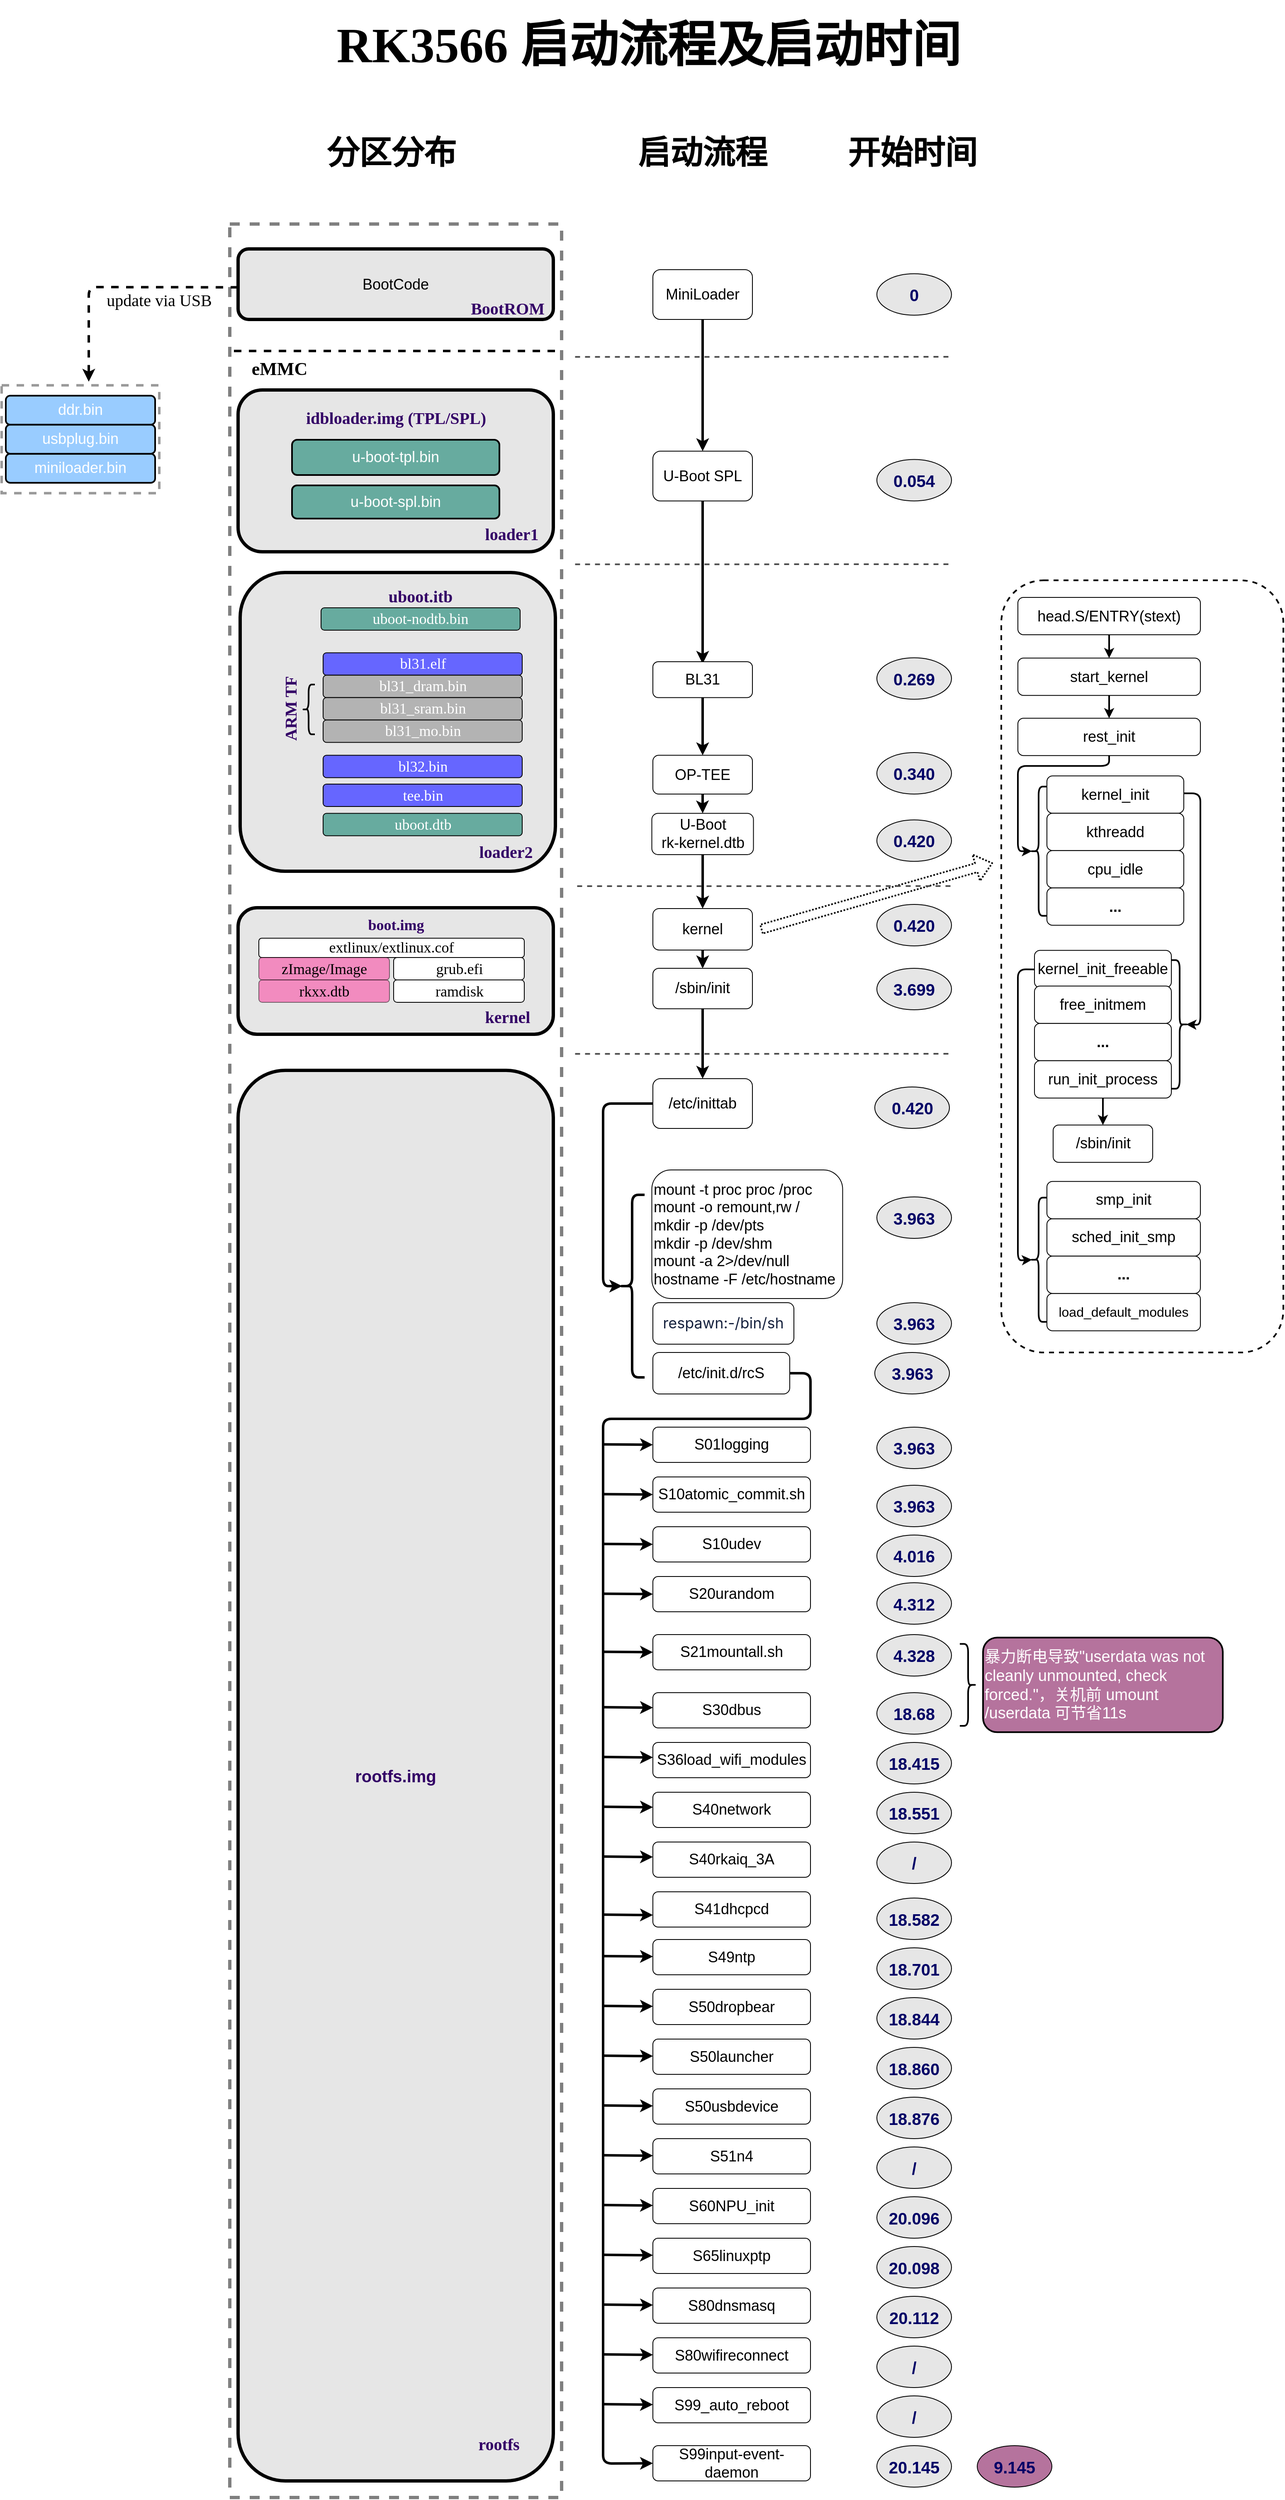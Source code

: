 <mxfile version="15.9.4" type="github">
  <diagram id="Egn2VFG4NIxWfM2FPGts" name="Page-1">
    <mxGraphModel dx="2188" dy="6022" grid="1" gridSize="10" guides="1" tooltips="1" connect="1" arrows="1" fold="1" page="1" pageScale="1" pageWidth="1200" pageHeight="1600" math="0" shadow="0">
      <root>
        <mxCell id="0" />
        <mxCell id="1" parent="0" />
        <mxCell id="VGw4DOnRhHWuKC5fF9yz-1" value="" style="rounded=1;whiteSpace=wrap;html=1;dashed=1;strokeWidth=2;fontSize=16;" vertex="1" parent="1">
          <mxGeometry x="1315" y="-4090.57" width="340" height="930.57" as="geometry" />
        </mxCell>
        <mxCell id="VGw4DOnRhHWuKC5fF9yz-2" value="" style="rounded=0;whiteSpace=wrap;html=1;shadow=0;glass=0;labelBackgroundColor=none;strokeWidth=3;fillColor=#FFFFFF;fontFamily=Tahoma;fontSize=20;fontColor=#FFFFFF;dashed=1;strokeColor=#999999;" vertex="1" parent="1">
          <mxGeometry x="110" y="-4325.62" width="190" height="130" as="geometry" />
        </mxCell>
        <mxCell id="VGw4DOnRhHWuKC5fF9yz-3" value="" style="rounded=0;whiteSpace=wrap;html=1;strokeWidth=4;fontSize=18;glass=0;dashed=1;shadow=0;comic=0;opacity=50;" vertex="1" parent="1">
          <mxGeometry x="385" y="-4520" width="400" height="2740" as="geometry" />
        </mxCell>
        <mxCell id="VGw4DOnRhHWuKC5fF9yz-4" value="" style="edgeStyle=orthogonalEdgeStyle;rounded=0;orthogonalLoop=1;jettySize=auto;html=1;strokeWidth=3;fontSize=20;fontColor=#000066;" edge="1" parent="1" source="VGw4DOnRhHWuKC5fF9yz-5">
          <mxGeometry relative="1" as="geometry">
            <mxPoint x="955" y="-3990" as="targetPoint" />
          </mxGeometry>
        </mxCell>
        <mxCell id="VGw4DOnRhHWuKC5fF9yz-5" value="&lt;font style=&quot;font-size: 18px;&quot;&gt;U-Boot SPL&lt;/font&gt;" style="rounded=1;whiteSpace=wrap;html=1;" vertex="1" parent="1">
          <mxGeometry x="895" y="-4246.25" width="120" height="60" as="geometry" />
        </mxCell>
        <mxCell id="VGw4DOnRhHWuKC5fF9yz-6" value="" style="edgeStyle=orthogonalEdgeStyle;rounded=0;orthogonalLoop=1;jettySize=auto;html=1;strokeWidth=3;" edge="1" parent="1" source="VGw4DOnRhHWuKC5fF9yz-7" target="VGw4DOnRhHWuKC5fF9yz-9">
          <mxGeometry relative="1" as="geometry" />
        </mxCell>
        <mxCell id="VGw4DOnRhHWuKC5fF9yz-7" value="&lt;font style=&quot;font-size: 18px;&quot;&gt;kernel&lt;/font&gt;" style="rounded=1;whiteSpace=wrap;html=1;" vertex="1" parent="1">
          <mxGeometry x="895" y="-3695" width="120" height="50" as="geometry" />
        </mxCell>
        <mxCell id="VGw4DOnRhHWuKC5fF9yz-8" value="" style="edgeStyle=orthogonalEdgeStyle;rounded=0;orthogonalLoop=1;jettySize=auto;html=1;strokeWidth=3;" edge="1" parent="1" source="VGw4DOnRhHWuKC5fF9yz-9" target="VGw4DOnRhHWuKC5fF9yz-10">
          <mxGeometry relative="1" as="geometry" />
        </mxCell>
        <mxCell id="VGw4DOnRhHWuKC5fF9yz-9" value="/sbin/init" style="rounded=1;whiteSpace=wrap;html=1;fontSize=18;" vertex="1" parent="1">
          <mxGeometry x="895" y="-3623" width="120" height="48.75" as="geometry" />
        </mxCell>
        <mxCell id="VGw4DOnRhHWuKC5fF9yz-10" value="/etc/inittab" style="rounded=1;whiteSpace=wrap;html=1;fontSize=18;" vertex="1" parent="1">
          <mxGeometry x="895" y="-3490" width="120" height="60" as="geometry" />
        </mxCell>
        <mxCell id="VGw4DOnRhHWuKC5fF9yz-11" value="&lt;span style=&quot;color: rgb(23, 35, 63); font-family: -apple-system, &amp;quot;Helvetica Neue&amp;quot;, Helvetica, Arial, &amp;quot;PingFang SC&amp;quot;, &amp;quot;Hiragino Sans GB&amp;quot;, &amp;quot;WenQuanYi Micro Hei&amp;quot;, &amp;quot;Microsoft Yahei&amp;quot;, sans-serif; font-size: 18px; font-variant-ligatures: normal; text-align: left; background-color: rgb(255, 255, 255);&quot;&gt;respawn:-/bin/sh&lt;/span&gt;" style="rounded=1;whiteSpace=wrap;html=1;fontSize=18;" vertex="1" parent="1">
          <mxGeometry x="895" y="-3220" width="170" height="50" as="geometry" />
        </mxCell>
        <mxCell id="VGw4DOnRhHWuKC5fF9yz-12" value="/etc/init.d/rcS" style="rounded=1;whiteSpace=wrap;html=1;fontSize=18;" vertex="1" parent="1">
          <mxGeometry x="895" y="-3160" width="165" height="50" as="geometry" />
        </mxCell>
        <mxCell id="VGw4DOnRhHWuKC5fF9yz-13" value="&lt;div&gt;mount -t proc proc /proc&lt;/div&gt;&lt;div&gt;mount -o remount,rw /&lt;/div&gt;&lt;div&gt;mkdir -p /dev/pts&lt;/div&gt;&lt;div&gt;mkdir -p /dev/shm&lt;/div&gt;&lt;div&gt;mount -a 2&amp;gt;/dev/null&lt;/div&gt;&lt;div&gt;hostname -F /etc/hostname&lt;/div&gt;" style="rounded=1;whiteSpace=wrap;html=1;fontSize=18;align=left;" vertex="1" parent="1">
          <mxGeometry x="893.75" y="-3380" width="230" height="155" as="geometry" />
        </mxCell>
        <mxCell id="VGw4DOnRhHWuKC5fF9yz-14" value="" style="endArrow=classic;html=1;fontSize=18;fontStyle=0;strokeWidth=3;rounded=1;jumpStyle=none;shadow=0;exitX=1;exitY=0.5;exitDx=0;exitDy=0;entryX=0;entryY=0.5;entryDx=0;entryDy=0;" edge="1" parent="1" source="VGw4DOnRhHWuKC5fF9yz-12" target="VGw4DOnRhHWuKC5fF9yz-90">
          <mxGeometry width="50" height="50" relative="1" as="geometry">
            <mxPoint x="615" y="-2445.5" as="sourcePoint" />
            <mxPoint x="895" y="-1769" as="targetPoint" />
            <Array as="points">
              <mxPoint x="1085" y="-3135" />
              <mxPoint x="1085" y="-3080" />
              <mxPoint x="965" y="-3080" />
              <mxPoint x="835" y="-3080" />
              <mxPoint x="835" y="-3040" />
              <mxPoint x="835" y="-2620" />
              <mxPoint x="835" y="-2419.5" />
              <mxPoint x="835" y="-1821" />
            </Array>
          </mxGeometry>
        </mxCell>
        <mxCell id="VGw4DOnRhHWuKC5fF9yz-15" value="S01logging" style="rounded=1;whiteSpace=wrap;html=1;fontSize=18;align=center;" vertex="1" parent="1">
          <mxGeometry x="895" y="-3070" width="190" height="42.5" as="geometry" />
        </mxCell>
        <mxCell id="VGw4DOnRhHWuKC5fF9yz-16" value="S10atomic_commit.sh" style="rounded=1;whiteSpace=wrap;html=1;fontSize=18;align=center;" vertex="1" parent="1">
          <mxGeometry x="895" y="-3010" width="190" height="42.5" as="geometry" />
        </mxCell>
        <mxCell id="VGw4DOnRhHWuKC5fF9yz-17" value="S10udev" style="rounded=1;whiteSpace=wrap;html=1;fontSize=18;align=center;" vertex="1" parent="1">
          <mxGeometry x="895" y="-2950" width="190" height="42.5" as="geometry" />
        </mxCell>
        <mxCell id="VGw4DOnRhHWuKC5fF9yz-18" value="S20urandom" style="rounded=1;whiteSpace=wrap;html=1;fontSize=18;align=center;" vertex="1" parent="1">
          <mxGeometry x="895" y="-2890" width="190" height="42.5" as="geometry" />
        </mxCell>
        <mxCell id="VGw4DOnRhHWuKC5fF9yz-19" value="S30dbus" style="rounded=1;whiteSpace=wrap;html=1;fontSize=18;align=center;" vertex="1" parent="1">
          <mxGeometry x="895" y="-2750" width="190" height="42.5" as="geometry" />
        </mxCell>
        <mxCell id="VGw4DOnRhHWuKC5fF9yz-20" value="S36load_wifi_modules" style="rounded=1;whiteSpace=wrap;html=1;fontSize=18;align=center;" vertex="1" parent="1">
          <mxGeometry x="895" y="-2690" width="190" height="42.5" as="geometry" />
        </mxCell>
        <mxCell id="VGw4DOnRhHWuKC5fF9yz-21" value="S40network" style="rounded=1;whiteSpace=wrap;html=1;fontSize=18;align=center;" vertex="1" parent="1">
          <mxGeometry x="895" y="-2630" width="190" height="42.5" as="geometry" />
        </mxCell>
        <mxCell id="VGw4DOnRhHWuKC5fF9yz-22" value="S40rkaiq_3A" style="rounded=1;whiteSpace=wrap;html=1;fontSize=18;align=center;" vertex="1" parent="1">
          <mxGeometry x="895" y="-2570" width="190" height="42.5" as="geometry" />
        </mxCell>
        <mxCell id="VGw4DOnRhHWuKC5fF9yz-23" value="S41dhcpcd" style="rounded=1;whiteSpace=wrap;html=1;fontSize=18;align=center;" vertex="1" parent="1">
          <mxGeometry x="895" y="-2510" width="190" height="42.5" as="geometry" />
        </mxCell>
        <mxCell id="VGw4DOnRhHWuKC5fF9yz-24" value="S21mountall.sh" style="rounded=1;whiteSpace=wrap;html=1;fontSize=18;align=center;" vertex="1" parent="1">
          <mxGeometry x="895" y="-2820" width="190" height="42.5" as="geometry" />
        </mxCell>
        <mxCell id="VGw4DOnRhHWuKC5fF9yz-26" value="" style="edgeStyle=orthogonalEdgeStyle;rounded=0;orthogonalLoop=1;jettySize=auto;html=1;entryX=0.5;entryY=0;entryDx=0;entryDy=0;strokeWidth=3;" edge="1" parent="1" source="VGw4DOnRhHWuKC5fF9yz-27" target="VGw4DOnRhHWuKC5fF9yz-5">
          <mxGeometry relative="1" as="geometry">
            <mxPoint x="1415.0" y="-4485" as="targetPoint" />
          </mxGeometry>
        </mxCell>
        <mxCell id="VGw4DOnRhHWuKC5fF9yz-27" value="&lt;span style=&quot;font-size: 18px;&quot;&gt;MiniLoader&lt;/span&gt;" style="rounded=1;whiteSpace=wrap;html=1;align=center;" vertex="1" parent="1">
          <mxGeometry x="895" y="-4465" width="120" height="60" as="geometry" />
        </mxCell>
        <mxCell id="VGw4DOnRhHWuKC5fF9yz-28" value="BootCode" style="rounded=1;whiteSpace=wrap;html=1;fontSize=18;strokeWidth=4;fillColor=#E6E6E6;" vertex="1" parent="1">
          <mxGeometry x="395" y="-4490" width="380" height="85" as="geometry" />
        </mxCell>
        <mxCell id="VGw4DOnRhHWuKC5fF9yz-29" value="" style="rounded=1;whiteSpace=wrap;html=1;fontSize=18;strokeWidth=4;fillColor=#E6E6E6;" vertex="1" parent="1">
          <mxGeometry x="395" y="-4320" width="380" height="195" as="geometry" />
        </mxCell>
        <mxCell id="VGw4DOnRhHWuKC5fF9yz-30" value="eMMC" style="text;html=1;strokeColor=none;fillColor=none;align=center;verticalAlign=middle;whiteSpace=wrap;rounded=0;shadow=0;glass=0;dashed=1;comic=1;fontSize=22;opacity=30;fontFamily=Tahoma;fontStyle=1" vertex="1" parent="1">
          <mxGeometry x="375" y="-4360" width="140" height="30" as="geometry" />
        </mxCell>
        <mxCell id="VGw4DOnRhHWuKC5fF9yz-31" value="" style="endArrow=classic;html=1;exitX=0;exitY=0.5;exitDx=0;exitDy=0;strokeWidth=3;entryX=0.1;entryY=0.5;entryDx=0;entryDy=0;entryPerimeter=0;" edge="1" parent="1" source="VGw4DOnRhHWuKC5fF9yz-10" target="VGw4DOnRhHWuKC5fF9yz-143">
          <mxGeometry width="50" height="50" relative="1" as="geometry">
            <mxPoint x="1555" y="-3987.5" as="sourcePoint" />
            <mxPoint x="825" y="-3230" as="targetPoint" />
            <Array as="points">
              <mxPoint x="835" y="-3460" />
              <mxPoint x="835" y="-3240" />
            </Array>
          </mxGeometry>
        </mxCell>
        <mxCell id="VGw4DOnRhHWuKC5fF9yz-32" value="" style="rounded=1;whiteSpace=wrap;html=1;fontSize=18;strokeWidth=4;fillColor=#E6E6E6;" vertex="1" parent="1">
          <mxGeometry x="397.5" y="-4100" width="380" height="360" as="geometry" />
        </mxCell>
        <mxCell id="VGw4DOnRhHWuKC5fF9yz-33" value="&lt;div style=&quot;&quot;&gt;&lt;br&gt;&lt;/div&gt;" style="rounded=1;whiteSpace=wrap;html=1;fontSize=18;strokeWidth=4;align=center;labelBackgroundColor=none;fillColor=#E6E6E6;shadow=0;glass=0;" vertex="1" parent="1">
          <mxGeometry x="395" y="-3696" width="380" height="152.5" as="geometry" />
        </mxCell>
        <mxCell id="VGw4DOnRhHWuKC5fF9yz-34" value="rootfs.img" style="rounded=1;whiteSpace=wrap;html=1;fontSize=20;strokeWidth=4;fillColor=#E6E6E6;fontStyle=1;fontColor=#330066;" vertex="1" parent="1">
          <mxGeometry x="395" y="-3500" width="380" height="1700" as="geometry" />
        </mxCell>
        <mxCell id="VGw4DOnRhHWuKC5fF9yz-35" value="extlinux/extlinux.cof" style="rounded=1;whiteSpace=wrap;html=1;fontSize=18;fontFamily=Tahoma;fillColor=#FFFFFF;fontStyle=0" vertex="1" parent="1">
          <mxGeometry x="420" y="-3659.25" width="320" height="23.25" as="geometry" />
        </mxCell>
        <mxCell id="VGw4DOnRhHWuKC5fF9yz-36" value="zImage/Image" style="rounded=1;whiteSpace=wrap;html=1;fontFamily=Tahoma;fontSize=18;opacity=50;fillColor=#FF3399;fontStyle=0" vertex="1" parent="1">
          <mxGeometry x="420" y="-3636" width="157.5" height="27" as="geometry" />
        </mxCell>
        <mxCell id="VGw4DOnRhHWuKC5fF9yz-37" value="rkxx.dtb" style="rounded=1;whiteSpace=wrap;html=1;fontFamily=Tahoma;fontSize=18;opacity=50;fillColor=#FF3399;fontStyle=0" vertex="1" parent="1">
          <mxGeometry x="420" y="-3609" width="157.5" height="27" as="geometry" />
        </mxCell>
        <mxCell id="VGw4DOnRhHWuKC5fF9yz-38" value="grub.efi" style="rounded=1;whiteSpace=wrap;html=1;fontFamily=Tahoma;fontSize=18;fillColor=#FFFFFF;fontStyle=0" vertex="1" parent="1">
          <mxGeometry x="582.5" y="-3636" width="157.5" height="27" as="geometry" />
        </mxCell>
        <mxCell id="VGw4DOnRhHWuKC5fF9yz-39" value="ramdisk" style="rounded=1;whiteSpace=wrap;html=1;fontFamily=Tahoma;fontSize=18;fontStyle=0" vertex="1" parent="1">
          <mxGeometry x="582.5" y="-3609" width="157.5" height="27" as="geometry" />
        </mxCell>
        <mxCell id="VGw4DOnRhHWuKC5fF9yz-40" value="boot.img" style="text;html=1;strokeColor=none;fillColor=none;align=center;verticalAlign=middle;whiteSpace=wrap;rounded=0;labelBackgroundColor=none;fontFamily=Tahoma;fontSize=18;fontColor=#330066;labelBorderColor=none;fontStyle=1;" vertex="1" parent="1">
          <mxGeometry x="532.5" y="-3686" width="105" height="22.5" as="geometry" />
        </mxCell>
        <mxCell id="VGw4DOnRhHWuKC5fF9yz-41" value="bl31.elf" style="rounded=1;whiteSpace=wrap;html=1;fontFamily=Tahoma;fontSize=18;fillColor=#6666FF;fontColor=#FFFFFF;" vertex="1" parent="1">
          <mxGeometry x="497.5" y="-4003.25" width="240" height="27" as="geometry" />
        </mxCell>
        <mxCell id="VGw4DOnRhHWuKC5fF9yz-42" value="uboot-nodtb.bin" style="rounded=1;whiteSpace=wrap;html=1;fontFamily=Tahoma;fontSize=18;fillColor=#67AB9F;fontColor=#FFFFFF;" vertex="1" parent="1">
          <mxGeometry x="495" y="-4057.5" width="240" height="27" as="geometry" />
        </mxCell>
        <mxCell id="VGw4DOnRhHWuKC5fF9yz-43" value="bl31_dram.bin" style="rounded=1;whiteSpace=wrap;html=1;fontFamily=Tahoma;fontSize=18;fillColor=#B3B3B3;fontColor=#FFFFFF;" vertex="1" parent="1">
          <mxGeometry x="497.5" y="-3976.25" width="240" height="27" as="geometry" />
        </mxCell>
        <mxCell id="VGw4DOnRhHWuKC5fF9yz-44" value="bl31_sram.bin" style="rounded=1;whiteSpace=wrap;html=1;fontFamily=Tahoma;fontSize=18;fillColor=#B3B3B3;fontColor=#FFFFFF;" vertex="1" parent="1">
          <mxGeometry x="497.5" y="-3949.25" width="240" height="27" as="geometry" />
        </mxCell>
        <mxCell id="VGw4DOnRhHWuKC5fF9yz-45" value="bl31_mo.bin" style="rounded=1;whiteSpace=wrap;html=1;fontFamily=Tahoma;fontSize=18;fillColor=#B3B3B3;fontColor=#FFFFFF;" vertex="1" parent="1">
          <mxGeometry x="497.5" y="-3922.25" width="240" height="27" as="geometry" />
        </mxCell>
        <mxCell id="VGw4DOnRhHWuKC5fF9yz-46" value="bl32.bin" style="rounded=1;whiteSpace=wrap;html=1;fontFamily=Tahoma;fontSize=18;fillColor=#6666FF;fontColor=#FFFFFF;" vertex="1" parent="1">
          <mxGeometry x="497.5" y="-3879.75" width="240" height="27" as="geometry" />
        </mxCell>
        <mxCell id="VGw4DOnRhHWuKC5fF9yz-47" value="tee.bin" style="rounded=1;whiteSpace=wrap;html=1;fontFamily=Tahoma;fontSize=18;fillColor=#6666FF;fontColor=#FFFFFF;" vertex="1" parent="1">
          <mxGeometry x="497.5" y="-3845" width="240" height="27" as="geometry" />
        </mxCell>
        <mxCell id="VGw4DOnRhHWuKC5fF9yz-48" value="uboot.dtb" style="rounded=1;whiteSpace=wrap;html=1;fontFamily=Tahoma;fontSize=18;fillColor=#67AB9F;fontColor=#FFFFFF;" vertex="1" parent="1">
          <mxGeometry x="497.5" y="-3809.75" width="240" height="27" as="geometry" />
        </mxCell>
        <mxCell id="VGw4DOnRhHWuKC5fF9yz-49" value="&lt;span style=&quot;font-family: Helvetica;&quot;&gt;u-boot-tpl.bin&lt;/span&gt;" style="rounded=1;whiteSpace=wrap;html=1;fontFamily=Tahoma;fontSize=18;fillColor=#67AB9F;fontColor=#FFFFFF;strokeWidth=2;fontStyle=0" vertex="1" parent="1">
          <mxGeometry x="460" y="-4260" width="250" height="42.5" as="geometry" />
        </mxCell>
        <mxCell id="VGw4DOnRhHWuKC5fF9yz-50" value="&lt;span style=&quot;font-family: Helvetica;&quot;&gt;u-boot-spl.bin&lt;/span&gt;" style="rounded=1;whiteSpace=wrap;html=1;fontFamily=Tahoma;fontSize=18;fillColor=#67AB9F;fontColor=#FFFFFF;strokeWidth=2;fontStyle=0" vertex="1" parent="1">
          <mxGeometry x="460" y="-4205" width="250" height="40" as="geometry" />
        </mxCell>
        <mxCell id="VGw4DOnRhHWuKC5fF9yz-51" value="idbloader.img (TPL/SPL)" style="text;html=1;strokeColor=none;fillColor=none;align=center;verticalAlign=middle;whiteSpace=wrap;rounded=0;labelBackgroundColor=none;fontFamily=Tahoma;fontSize=20;fontColor=#330066;labelBorderColor=none;fontStyle=1;" vertex="1" parent="1">
          <mxGeometry x="447.5" y="-4307.5" width="275" height="40" as="geometry" />
        </mxCell>
        <mxCell id="VGw4DOnRhHWuKC5fF9yz-52" value="loader1" style="text;html=1;strokeColor=none;fillColor=none;align=center;verticalAlign=middle;whiteSpace=wrap;rounded=0;shadow=0;glass=0;labelBackgroundColor=none;fontFamily=Tahoma;fontSize=20;fontColor=#330066;fontStyle=1" vertex="1" parent="1">
          <mxGeometry x="685" y="-4158.75" width="80" height="22.5" as="geometry" />
        </mxCell>
        <mxCell id="VGw4DOnRhHWuKC5fF9yz-53" value="loader2" style="text;html=1;strokeColor=none;fillColor=none;align=center;verticalAlign=middle;whiteSpace=wrap;rounded=0;shadow=0;glass=0;labelBackgroundColor=none;fontFamily=Tahoma;fontSize=20;fontColor=#330066;fontStyle=1" vertex="1" parent="1">
          <mxGeometry x="677.5" y="-3775" width="80" height="22.5" as="geometry" />
        </mxCell>
        <mxCell id="VGw4DOnRhHWuKC5fF9yz-54" value="&lt;span style=&quot;font-size: 20px;&quot;&gt;uboot.itb&lt;/span&gt;" style="text;html=1;strokeColor=none;fillColor=none;align=center;verticalAlign=middle;whiteSpace=wrap;rounded=0;shadow=0;glass=0;labelBackgroundColor=none;fontFamily=Tahoma;fontSize=20;fontColor=#330066;fontStyle=1" vertex="1" parent="1">
          <mxGeometry x="540" y="-4087.5" width="150" height="30" as="geometry" />
        </mxCell>
        <mxCell id="VGw4DOnRhHWuKC5fF9yz-55" value="kernel" style="text;html=1;strokeColor=none;fillColor=none;align=center;verticalAlign=middle;whiteSpace=wrap;rounded=0;shadow=0;glass=0;labelBackgroundColor=none;fontFamily=Tahoma;fontSize=20;fontColor=#330066;fontStyle=1" vertex="1" parent="1">
          <mxGeometry x="680" y="-3576" width="80" height="22.5" as="geometry" />
        </mxCell>
        <mxCell id="VGw4DOnRhHWuKC5fF9yz-56" value="rootfs" style="text;html=1;strokeColor=none;fillColor=none;align=center;verticalAlign=middle;whiteSpace=wrap;rounded=0;shadow=0;glass=0;labelBackgroundColor=none;fontFamily=Tahoma;fontSize=20;fontColor=#330066;fontStyle=1" vertex="1" parent="1">
          <mxGeometry x="657.5" y="-1867.5" width="102.5" height="45" as="geometry" />
        </mxCell>
        <mxCell id="VGw4DOnRhHWuKC5fF9yz-57" value="BootROM" style="text;html=1;strokeColor=none;fillColor=none;align=center;verticalAlign=middle;whiteSpace=wrap;rounded=0;shadow=0;glass=0;labelBackgroundColor=none;fontFamily=Tahoma;fontSize=20;fontColor=#330066;fontStyle=1" vertex="1" parent="1">
          <mxGeometry x="680" y="-4430" width="80" height="22.5" as="geometry" />
        </mxCell>
        <mxCell id="VGw4DOnRhHWuKC5fF9yz-58" value="ARM TF" style="text;html=1;strokeColor=none;fillColor=none;align=center;verticalAlign=middle;whiteSpace=wrap;rounded=0;shadow=0;glass=0;labelBackgroundColor=none;fontFamily=Tahoma;fontSize=20;fontColor=#330066;fontStyle=1;rotation=-90;" vertex="1" parent="1">
          <mxGeometry x="392.5" y="-3958.25" width="130" height="45" as="geometry" />
        </mxCell>
        <mxCell id="VGw4DOnRhHWuKC5fF9yz-59" value="" style="shape=curlyBracket;whiteSpace=wrap;html=1;rounded=1;shadow=0;glass=0;labelBackgroundColor=none;strokeWidth=2;fillColor=#E6E6E6;fontFamily=Tahoma;fontSize=20;fontColor=#330066;" vertex="1" parent="1">
          <mxGeometry x="472.5" y="-3965.06" width="15" height="60.06" as="geometry" />
        </mxCell>
        <mxCell id="VGw4DOnRhHWuKC5fF9yz-60" value="&lt;span style=&quot;font-family: Helvetica;&quot;&gt;ddr.bin&lt;/span&gt;" style="rounded=1;whiteSpace=wrap;html=1;fontFamily=Tahoma;fontSize=18;fillColor=#99CCFF;fontColor=#FFFFFF;strokeWidth=2;fontStyle=0" vertex="1" parent="1">
          <mxGeometry x="115" y="-4313.12" width="180" height="35" as="geometry" />
        </mxCell>
        <mxCell id="VGw4DOnRhHWuKC5fF9yz-61" value="&lt;span style=&quot;font-family: Helvetica; text-align: left;&quot;&gt;miniloader.bin&lt;/span&gt;" style="rounded=1;whiteSpace=wrap;html=1;fontFamily=Tahoma;fontSize=18;fillColor=#99CCFF;fontColor=#FFFFFF;strokeWidth=2;fontStyle=0" vertex="1" parent="1">
          <mxGeometry x="115" y="-4243.12" width="180" height="35" as="geometry" />
        </mxCell>
        <mxCell id="VGw4DOnRhHWuKC5fF9yz-62" value="&lt;span style=&quot;font-family: Helvetica; text-align: left;&quot;&gt;usbplug.bin&lt;/span&gt;" style="rounded=1;whiteSpace=wrap;html=1;fontFamily=Tahoma;fontSize=18;fillColor=#99CCFF;fontColor=#FFFFFF;strokeWidth=2;fontStyle=0" vertex="1" parent="1">
          <mxGeometry x="115" y="-4278.12" width="180" height="35" as="geometry" />
        </mxCell>
        <mxCell id="VGw4DOnRhHWuKC5fF9yz-63" value="" style="endArrow=classic;html=1;fontFamily=Tahoma;fontSize=20;fontColor=#FFFFFF;strokeWidth=3;dashed=1;" edge="1" parent="1">
          <mxGeometry width="50" height="50" relative="1" as="geometry">
            <mxPoint x="395" y="-4443.75" as="sourcePoint" />
            <mxPoint x="215" y="-4330" as="targetPoint" />
            <Array as="points">
              <mxPoint x="215" y="-4444" />
            </Array>
          </mxGeometry>
        </mxCell>
        <mxCell id="VGw4DOnRhHWuKC5fF9yz-64" value="update via USB" style="text;html=1;strokeColor=none;fillColor=none;align=center;verticalAlign=middle;whiteSpace=wrap;rounded=0;shadow=0;glass=0;dashed=1;comic=0;labelBackgroundColor=none;fontFamily=Tahoma;fontSize=20;fontColor=#000000;" vertex="1" parent="1">
          <mxGeometry x="215" y="-4442" width="170" height="25" as="geometry" />
        </mxCell>
        <mxCell id="VGw4DOnRhHWuKC5fF9yz-65" value="" style="edgeStyle=orthogonalEdgeStyle;rounded=0;orthogonalLoop=1;jettySize=auto;html=1;strokeWidth=3;fontSize=20;fontColor=#000066;" edge="1" parent="1" source="VGw4DOnRhHWuKC5fF9yz-66" target="VGw4DOnRhHWuKC5fF9yz-68">
          <mxGeometry relative="1" as="geometry" />
        </mxCell>
        <mxCell id="VGw4DOnRhHWuKC5fF9yz-66" value="&lt;font style=&quot;font-size: 18px;&quot;&gt;BL31&lt;/font&gt;" style="rounded=1;whiteSpace=wrap;html=1;" vertex="1" parent="1">
          <mxGeometry x="895" y="-3992.5" width="120" height="43.25" as="geometry" />
        </mxCell>
        <mxCell id="VGw4DOnRhHWuKC5fF9yz-67" value="" style="edgeStyle=orthogonalEdgeStyle;rounded=0;orthogonalLoop=1;jettySize=auto;html=1;strokeWidth=3;fontSize=20;fontColor=#000066;" edge="1" parent="1" source="VGw4DOnRhHWuKC5fF9yz-68" target="VGw4DOnRhHWuKC5fF9yz-70">
          <mxGeometry relative="1" as="geometry" />
        </mxCell>
        <mxCell id="VGw4DOnRhHWuKC5fF9yz-68" value="&lt;font style=&quot;font-size: 18px;&quot;&gt;OP-TEE&lt;/font&gt;" style="rounded=1;whiteSpace=wrap;html=1;" vertex="1" parent="1">
          <mxGeometry x="895" y="-3879.75" width="120" height="46.75" as="geometry" />
        </mxCell>
        <mxCell id="VGw4DOnRhHWuKC5fF9yz-69" value="" style="edgeStyle=orthogonalEdgeStyle;rounded=0;orthogonalLoop=1;jettySize=auto;html=1;strokeWidth=3;fontSize=20;fontColor=#000066;entryX=0.5;entryY=0;entryDx=0;entryDy=0;" edge="1" parent="1" source="VGw4DOnRhHWuKC5fF9yz-70" target="VGw4DOnRhHWuKC5fF9yz-7">
          <mxGeometry relative="1" as="geometry">
            <mxPoint x="955" y="-3663.75" as="targetPoint" />
          </mxGeometry>
        </mxCell>
        <mxCell id="VGw4DOnRhHWuKC5fF9yz-70" value="&lt;font style=&quot;font-size: 18px;&quot;&gt;U-Boot&lt;br /&gt;rk-kernel.dtb&lt;br /&gt;&lt;/font&gt;" style="rounded=1;whiteSpace=wrap;html=1;" vertex="1" parent="1">
          <mxGeometry x="893.75" y="-3809.75" width="122.5" height="49.75" as="geometry" />
        </mxCell>
        <mxCell id="VGw4DOnRhHWuKC5fF9yz-71" value="" style="endArrow=none;dashed=1;html=1;strokeWidth=3;fontFamily=Tahoma;fontSize=20;fontColor=#000000;" edge="1" parent="1">
          <mxGeometry width="50" height="50" relative="1" as="geometry">
            <mxPoint x="390" y="-4367" as="sourcePoint" />
            <mxPoint x="780" y="-4367" as="targetPoint" />
          </mxGeometry>
        </mxCell>
        <mxCell id="VGw4DOnRhHWuKC5fF9yz-72" value="0" style="ellipse;whiteSpace=wrap;html=1;fillColor=#E6E6E6;fontSize=20;fontStyle=1;fontColor=#000066;" vertex="1" parent="1">
          <mxGeometry x="1165" y="-4460.12" width="90" height="50" as="geometry" />
        </mxCell>
        <mxCell id="VGw4DOnRhHWuKC5fF9yz-73" value="0.054" style="ellipse;whiteSpace=wrap;html=1;fillColor=#E6E6E6;fontSize=20;fontStyle=1;fontColor=#000066;" vertex="1" parent="1">
          <mxGeometry x="1165" y="-4236.25" width="90" height="50" as="geometry" />
        </mxCell>
        <mxCell id="VGw4DOnRhHWuKC5fF9yz-74" value="0.269" style="ellipse;whiteSpace=wrap;html=1;fillColor=#E6E6E6;fontSize=20;fontStyle=1;fontColor=#000066;" vertex="1" parent="1">
          <mxGeometry x="1165" y="-3997.25" width="90" height="50" as="geometry" />
        </mxCell>
        <mxCell id="VGw4DOnRhHWuKC5fF9yz-75" value="0.340" style="ellipse;whiteSpace=wrap;html=1;fillColor=#E6E6E6;fontSize=20;fontStyle=1;fontColor=#000066;" vertex="1" parent="1">
          <mxGeometry x="1165" y="-3883" width="90" height="50" as="geometry" />
        </mxCell>
        <mxCell id="VGw4DOnRhHWuKC5fF9yz-76" value="0.420" style="ellipse;whiteSpace=wrap;html=1;fillColor=#E6E6E6;fontSize=20;fontStyle=1;fontColor=#000066;" vertex="1" parent="1">
          <mxGeometry x="1165" y="-3801.87" width="90" height="50" as="geometry" />
        </mxCell>
        <mxCell id="VGw4DOnRhHWuKC5fF9yz-77" value="3.699" style="ellipse;whiteSpace=wrap;html=1;fillColor=#E6E6E6;fontSize=20;fontStyle=1;fontColor=#000066;" vertex="1" parent="1">
          <mxGeometry x="1165" y="-3623" width="90" height="50" as="geometry" />
        </mxCell>
        <mxCell id="VGw4DOnRhHWuKC5fF9yz-78" value="0.420" style="ellipse;whiteSpace=wrap;html=1;fillColor=#E6E6E6;fontSize=20;fontStyle=1;fontColor=#000066;" vertex="1" parent="1">
          <mxGeometry x="1165" y="-3700" width="90" height="50" as="geometry" />
        </mxCell>
        <mxCell id="VGw4DOnRhHWuKC5fF9yz-79" value="0.420" style="ellipse;whiteSpace=wrap;html=1;fillColor=#E6E6E6;fontSize=20;fontStyle=1;fontColor=#000066;" vertex="1" parent="1">
          <mxGeometry x="1162.5" y="-3480" width="90" height="50" as="geometry" />
        </mxCell>
        <mxCell id="VGw4DOnRhHWuKC5fF9yz-80" value="S49ntp" style="rounded=1;whiteSpace=wrap;html=1;fontSize=18;align=center;" vertex="1" parent="1">
          <mxGeometry x="895" y="-2452.5" width="190" height="42.5" as="geometry" />
        </mxCell>
        <mxCell id="VGw4DOnRhHWuKC5fF9yz-81" value="S50dropbear" style="rounded=1;whiteSpace=wrap;html=1;fontSize=18;align=center;" vertex="1" parent="1">
          <mxGeometry x="895" y="-2392.5" width="190" height="42.5" as="geometry" />
        </mxCell>
        <mxCell id="VGw4DOnRhHWuKC5fF9yz-82" value="S50launcher" style="rounded=1;whiteSpace=wrap;html=1;fontSize=18;align=center;" vertex="1" parent="1">
          <mxGeometry x="895" y="-2332.5" width="190" height="42.5" as="geometry" />
        </mxCell>
        <mxCell id="VGw4DOnRhHWuKC5fF9yz-83" value="S50usbdevice" style="rounded=1;whiteSpace=wrap;html=1;fontSize=18;align=center;" vertex="1" parent="1">
          <mxGeometry x="895" y="-2272.5" width="190" height="42.5" as="geometry" />
        </mxCell>
        <mxCell id="VGw4DOnRhHWuKC5fF9yz-84" value="&lt;div&gt;S51n4&lt;/div&gt;" style="rounded=1;whiteSpace=wrap;html=1;fontSize=18;align=center;" vertex="1" parent="1">
          <mxGeometry x="895" y="-2212.5" width="190" height="42.5" as="geometry" />
        </mxCell>
        <mxCell id="VGw4DOnRhHWuKC5fF9yz-85" value="S60NPU_init" style="rounded=1;whiteSpace=wrap;html=1;fontSize=18;align=center;" vertex="1" parent="1">
          <mxGeometry x="895" y="-2152.5" width="190" height="42.5" as="geometry" />
        </mxCell>
        <mxCell id="VGw4DOnRhHWuKC5fF9yz-86" value="S65linuxptp" style="rounded=1;whiteSpace=wrap;html=1;fontSize=18;align=center;" vertex="1" parent="1">
          <mxGeometry x="895" y="-2092.5" width="190" height="42.5" as="geometry" />
        </mxCell>
        <mxCell id="VGw4DOnRhHWuKC5fF9yz-87" value="S80dnsmasq" style="rounded=1;whiteSpace=wrap;html=1;fontSize=18;align=center;" vertex="1" parent="1">
          <mxGeometry x="895" y="-2032.5" width="190" height="42.5" as="geometry" />
        </mxCell>
        <mxCell id="VGw4DOnRhHWuKC5fF9yz-88" value="S80wifireconnect" style="rounded=1;whiteSpace=wrap;html=1;fontSize=18;align=center;" vertex="1" parent="1">
          <mxGeometry x="895" y="-1972.5" width="190" height="42.5" as="geometry" />
        </mxCell>
        <mxCell id="VGw4DOnRhHWuKC5fF9yz-89" value="S99_auto_reboot" style="rounded=1;whiteSpace=wrap;html=1;fontSize=18;align=center;" vertex="1" parent="1">
          <mxGeometry x="895" y="-1912.5" width="190" height="42.5" as="geometry" />
        </mxCell>
        <mxCell id="VGw4DOnRhHWuKC5fF9yz-90" value="S99input-event-daemon" style="rounded=1;whiteSpace=wrap;html=1;fontSize=18;align=center;" vertex="1" parent="1">
          <mxGeometry x="895" y="-1842.5" width="190" height="42.5" as="geometry" />
        </mxCell>
        <mxCell id="VGw4DOnRhHWuKC5fF9yz-91" value="" style="endArrow=classic;html=1;strokeWidth=3;fontSize=18;" edge="1" parent="1">
          <mxGeometry width="50" height="50" relative="1" as="geometry">
            <mxPoint x="835" y="-2372.46" as="sourcePoint" />
            <mxPoint x="895.0" y="-2371.96" as="targetPoint" />
          </mxGeometry>
        </mxCell>
        <mxCell id="VGw4DOnRhHWuKC5fF9yz-92" value="" style="endArrow=classic;html=1;strokeWidth=3;fontSize=18;" edge="1" parent="1">
          <mxGeometry width="50" height="50" relative="1" as="geometry">
            <mxPoint x="835" y="-2312.46" as="sourcePoint" />
            <mxPoint x="895.0" y="-2311.96" as="targetPoint" />
          </mxGeometry>
        </mxCell>
        <mxCell id="VGw4DOnRhHWuKC5fF9yz-93" value="" style="endArrow=classic;html=1;strokeWidth=3;fontSize=18;" edge="1" parent="1">
          <mxGeometry width="50" height="50" relative="1" as="geometry">
            <mxPoint x="835" y="-2252.46" as="sourcePoint" />
            <mxPoint x="895.0" y="-2251.96" as="targetPoint" />
          </mxGeometry>
        </mxCell>
        <mxCell id="VGw4DOnRhHWuKC5fF9yz-94" value="" style="endArrow=classic;html=1;strokeWidth=3;fontSize=18;" edge="1" parent="1">
          <mxGeometry width="50" height="50" relative="1" as="geometry">
            <mxPoint x="835" y="-2192.46" as="sourcePoint" />
            <mxPoint x="895.0" y="-2191.96" as="targetPoint" />
          </mxGeometry>
        </mxCell>
        <mxCell id="VGw4DOnRhHWuKC5fF9yz-95" value="" style="endArrow=classic;html=1;strokeWidth=3;fontSize=18;" edge="1" parent="1">
          <mxGeometry width="50" height="50" relative="1" as="geometry">
            <mxPoint x="835" y="-2132.46" as="sourcePoint" />
            <mxPoint x="895.0" y="-2131.96" as="targetPoint" />
          </mxGeometry>
        </mxCell>
        <mxCell id="VGw4DOnRhHWuKC5fF9yz-96" value="" style="endArrow=classic;html=1;strokeWidth=3;fontSize=18;" edge="1" parent="1">
          <mxGeometry width="50" height="50" relative="1" as="geometry">
            <mxPoint x="835" y="-2072.46" as="sourcePoint" />
            <mxPoint x="895.0" y="-2071.96" as="targetPoint" />
          </mxGeometry>
        </mxCell>
        <mxCell id="VGw4DOnRhHWuKC5fF9yz-97" value="" style="endArrow=classic;html=1;strokeWidth=3;fontSize=18;" edge="1" parent="1">
          <mxGeometry width="50" height="50" relative="1" as="geometry">
            <mxPoint x="835" y="-2012.46" as="sourcePoint" />
            <mxPoint x="895.0" y="-2011.96" as="targetPoint" />
          </mxGeometry>
        </mxCell>
        <mxCell id="VGw4DOnRhHWuKC5fF9yz-98" value="" style="endArrow=classic;html=1;strokeWidth=3;fontSize=18;" edge="1" parent="1">
          <mxGeometry width="50" height="50" relative="1" as="geometry">
            <mxPoint x="835" y="-1952.46" as="sourcePoint" />
            <mxPoint x="895.0" y="-1951.96" as="targetPoint" />
          </mxGeometry>
        </mxCell>
        <mxCell id="VGw4DOnRhHWuKC5fF9yz-99" value="" style="endArrow=classic;html=1;strokeWidth=3;fontSize=18;" edge="1" parent="1">
          <mxGeometry width="50" height="50" relative="1" as="geometry">
            <mxPoint x="835" y="-1892.46" as="sourcePoint" />
            <mxPoint x="895.0" y="-1891.96" as="targetPoint" />
          </mxGeometry>
        </mxCell>
        <mxCell id="VGw4DOnRhHWuKC5fF9yz-100" value="" style="endArrow=classic;html=1;strokeWidth=3;fontSize=18;" edge="1" parent="1">
          <mxGeometry width="50" height="50" relative="1" as="geometry">
            <mxPoint x="835" y="-2432.5" as="sourcePoint" />
            <mxPoint x="895.0" y="-2432.0" as="targetPoint" />
          </mxGeometry>
        </mxCell>
        <mxCell id="VGw4DOnRhHWuKC5fF9yz-101" value="" style="endArrow=classic;html=1;strokeWidth=3;fontSize=18;" edge="1" parent="1">
          <mxGeometry width="50" height="50" relative="1" as="geometry">
            <mxPoint x="835" y="-3049.27" as="sourcePoint" />
            <mxPoint x="895.0" y="-3048.77" as="targetPoint" />
          </mxGeometry>
        </mxCell>
        <mxCell id="VGw4DOnRhHWuKC5fF9yz-102" value="" style="endArrow=classic;html=1;strokeWidth=3;fontSize=18;" edge="1" parent="1">
          <mxGeometry width="50" height="50" relative="1" as="geometry">
            <mxPoint x="835" y="-2989.27" as="sourcePoint" />
            <mxPoint x="895.0" y="-2988.77" as="targetPoint" />
          </mxGeometry>
        </mxCell>
        <mxCell id="VGw4DOnRhHWuKC5fF9yz-103" value="" style="endArrow=classic;html=1;strokeWidth=3;fontSize=18;" edge="1" parent="1">
          <mxGeometry width="50" height="50" relative="1" as="geometry">
            <mxPoint x="835" y="-2929.27" as="sourcePoint" />
            <mxPoint x="895.0" y="-2928.77" as="targetPoint" />
          </mxGeometry>
        </mxCell>
        <mxCell id="VGw4DOnRhHWuKC5fF9yz-104" value="" style="endArrow=classic;html=1;strokeWidth=3;fontSize=18;" edge="1" parent="1">
          <mxGeometry width="50" height="50" relative="1" as="geometry">
            <mxPoint x="835" y="-2869.27" as="sourcePoint" />
            <mxPoint x="895.0" y="-2868.77" as="targetPoint" />
          </mxGeometry>
        </mxCell>
        <mxCell id="VGw4DOnRhHWuKC5fF9yz-105" value="" style="endArrow=classic;html=1;strokeWidth=3;fontSize=18;" edge="1" parent="1">
          <mxGeometry width="50" height="50" relative="1" as="geometry">
            <mxPoint x="835" y="-2799.27" as="sourcePoint" />
            <mxPoint x="895.0" y="-2798.77" as="targetPoint" />
          </mxGeometry>
        </mxCell>
        <mxCell id="VGw4DOnRhHWuKC5fF9yz-106" value="" style="endArrow=classic;html=1;strokeWidth=3;fontSize=18;" edge="1" parent="1">
          <mxGeometry width="50" height="50" relative="1" as="geometry">
            <mxPoint x="835" y="-2732.46" as="sourcePoint" />
            <mxPoint x="895.0" y="-2731.96" as="targetPoint" />
          </mxGeometry>
        </mxCell>
        <mxCell id="VGw4DOnRhHWuKC5fF9yz-107" value="" style="endArrow=classic;html=1;strokeWidth=3;fontSize=18;" edge="1" parent="1">
          <mxGeometry width="50" height="50" relative="1" as="geometry">
            <mxPoint x="835" y="-2672.46" as="sourcePoint" />
            <mxPoint x="895.0" y="-2671.96" as="targetPoint" />
          </mxGeometry>
        </mxCell>
        <mxCell id="VGw4DOnRhHWuKC5fF9yz-108" value="" style="endArrow=classic;html=1;strokeWidth=3;fontSize=18;" edge="1" parent="1">
          <mxGeometry width="50" height="50" relative="1" as="geometry">
            <mxPoint x="835" y="-2612.46" as="sourcePoint" />
            <mxPoint x="895.0" y="-2611.96" as="targetPoint" />
          </mxGeometry>
        </mxCell>
        <mxCell id="VGw4DOnRhHWuKC5fF9yz-109" value="" style="endArrow=classic;html=1;strokeWidth=3;fontSize=18;" edge="1" parent="1">
          <mxGeometry width="50" height="50" relative="1" as="geometry">
            <mxPoint x="835" y="-2552.46" as="sourcePoint" />
            <mxPoint x="895.0" y="-2551.96" as="targetPoint" />
          </mxGeometry>
        </mxCell>
        <mxCell id="VGw4DOnRhHWuKC5fF9yz-110" value="" style="endArrow=classic;html=1;strokeWidth=3;fontSize=18;" edge="1" parent="1">
          <mxGeometry width="50" height="50" relative="1" as="geometry">
            <mxPoint x="835" y="-2482.46" as="sourcePoint" />
            <mxPoint x="895.0" y="-2481.96" as="targetPoint" />
          </mxGeometry>
        </mxCell>
        <mxCell id="VGw4DOnRhHWuKC5fF9yz-111" value="20.145" style="ellipse;whiteSpace=wrap;html=1;fillColor=#E6E6E6;fontSize=20;fontStyle=1;fontColor=#000066;" vertex="1" parent="1">
          <mxGeometry x="1165" y="-1842.5" width="90" height="50" as="geometry" />
        </mxCell>
        <mxCell id="VGw4DOnRhHWuKC5fF9yz-112" value="/" style="ellipse;whiteSpace=wrap;html=1;fillColor=#E6E6E6;fontSize=20;fontStyle=1;fontColor=#000066;" vertex="1" parent="1">
          <mxGeometry x="1165" y="-1902.5" width="90" height="50" as="geometry" />
        </mxCell>
        <mxCell id="VGw4DOnRhHWuKC5fF9yz-113" value="/" style="ellipse;whiteSpace=wrap;html=1;fillColor=#E6E6E6;fontSize=20;fontStyle=1;fontColor=#000066;" vertex="1" parent="1">
          <mxGeometry x="1165" y="-1962.5" width="90" height="50" as="geometry" />
        </mxCell>
        <mxCell id="VGw4DOnRhHWuKC5fF9yz-114" value="18.876" style="ellipse;whiteSpace=wrap;html=1;fillColor=#E6E6E6;fontSize=20;fontStyle=1;fontColor=#000066;" vertex="1" parent="1">
          <mxGeometry x="1165" y="-2262.5" width="90" height="50" as="geometry" />
        </mxCell>
        <mxCell id="VGw4DOnRhHWuKC5fF9yz-115" value="18.844" style="ellipse;whiteSpace=wrap;html=1;fillColor=#E6E6E6;fontSize=20;fontStyle=1;fontColor=#000066;" vertex="1" parent="1">
          <mxGeometry x="1165" y="-2382.5" width="90" height="50" as="geometry" />
        </mxCell>
        <mxCell id="VGw4DOnRhHWuKC5fF9yz-116" value="18.860" style="ellipse;whiteSpace=wrap;html=1;fillColor=#E6E6E6;fontSize=20;fontStyle=1;fontColor=#000066;" vertex="1" parent="1">
          <mxGeometry x="1165" y="-2322.5" width="90" height="50" as="geometry" />
        </mxCell>
        <mxCell id="VGw4DOnRhHWuKC5fF9yz-117" value="/" style="ellipse;whiteSpace=wrap;html=1;fillColor=#E6E6E6;fontSize=20;fontStyle=1;fontColor=#000066;" vertex="1" parent="1">
          <mxGeometry x="1165" y="-2202.5" width="90" height="50" as="geometry" />
        </mxCell>
        <mxCell id="VGw4DOnRhHWuKC5fF9yz-118" value="20.098" style="ellipse;whiteSpace=wrap;html=1;fillColor=#E6E6E6;fontSize=20;fontStyle=1;fontColor=#000066;" vertex="1" parent="1">
          <mxGeometry x="1165" y="-2082.5" width="90" height="50" as="geometry" />
        </mxCell>
        <mxCell id="VGw4DOnRhHWuKC5fF9yz-119" value="20.096" style="ellipse;whiteSpace=wrap;html=1;fillColor=#E6E6E6;fontSize=20;fontStyle=1;fontColor=#000066;" vertex="1" parent="1">
          <mxGeometry x="1165" y="-2142.5" width="90" height="50" as="geometry" />
        </mxCell>
        <mxCell id="VGw4DOnRhHWuKC5fF9yz-120" value="20.112" style="ellipse;whiteSpace=wrap;html=1;fillColor=#E6E6E6;fontSize=20;fontStyle=1;fontColor=#000066;" vertex="1" parent="1">
          <mxGeometry x="1165" y="-2022.5" width="90" height="50" as="geometry" />
        </mxCell>
        <mxCell id="VGw4DOnRhHWuKC5fF9yz-121" value="4.312" style="ellipse;whiteSpace=wrap;html=1;fillColor=#E6E6E6;fontSize=20;fontStyle=1;fontColor=#000066;" vertex="1" parent="1">
          <mxGeometry x="1165" y="-2882.5" width="90" height="50" as="geometry" />
        </mxCell>
        <mxCell id="VGw4DOnRhHWuKC5fF9yz-122" value="3.963" style="ellipse;whiteSpace=wrap;html=1;fillColor=#E6E6E6;fontSize=20;fontStyle=1;fontColor=#000066;" vertex="1" parent="1">
          <mxGeometry x="1165" y="-3070" width="90" height="50" as="geometry" />
        </mxCell>
        <mxCell id="VGw4DOnRhHWuKC5fF9yz-123" value="4.328" style="ellipse;whiteSpace=wrap;html=1;fillColor=#E6E6E6;fontSize=20;fontStyle=1;fontColor=#000066;" vertex="1" parent="1">
          <mxGeometry x="1165" y="-2820" width="90" height="50" as="geometry" />
        </mxCell>
        <mxCell id="VGw4DOnRhHWuKC5fF9yz-124" value="18.68" style="ellipse;whiteSpace=wrap;html=1;fillColor=#E6E6E6;fontSize=20;fontStyle=1;fontColor=#000066;" vertex="1" parent="1">
          <mxGeometry x="1165" y="-2750" width="90" height="50" as="geometry" />
        </mxCell>
        <mxCell id="VGw4DOnRhHWuKC5fF9yz-125" value="18.415" style="ellipse;whiteSpace=wrap;html=1;fillColor=#E6E6E6;fontSize=20;fontStyle=1;fontColor=#000066;" vertex="1" parent="1">
          <mxGeometry x="1165" y="-2690" width="90" height="50" as="geometry" />
        </mxCell>
        <mxCell id="VGw4DOnRhHWuKC5fF9yz-126" value="18.551" style="ellipse;whiteSpace=wrap;html=1;fillColor=#E6E6E6;fontSize=20;fontStyle=1;fontColor=#000066;" vertex="1" parent="1">
          <mxGeometry x="1165" y="-2630" width="90" height="50" as="geometry" />
        </mxCell>
        <mxCell id="VGw4DOnRhHWuKC5fF9yz-127" value="/" style="ellipse;whiteSpace=wrap;html=1;fillColor=#E6E6E6;fontSize=20;fontStyle=1;fontColor=#000066;" vertex="1" parent="1">
          <mxGeometry x="1165" y="-2570" width="90" height="50" as="geometry" />
        </mxCell>
        <mxCell id="VGw4DOnRhHWuKC5fF9yz-128" value="18.582" style="ellipse;whiteSpace=wrap;html=1;fillColor=#E6E6E6;fontSize=20;fontStyle=1;fontColor=#000066;" vertex="1" parent="1">
          <mxGeometry x="1165" y="-2502.5" width="90" height="50" as="geometry" />
        </mxCell>
        <mxCell id="VGw4DOnRhHWuKC5fF9yz-129" value="18.701" style="ellipse;whiteSpace=wrap;html=1;fillColor=#E6E6E6;fontSize=20;fontStyle=1;fontColor=#000066;" vertex="1" parent="1">
          <mxGeometry x="1165" y="-2442.5" width="90" height="50" as="geometry" />
        </mxCell>
        <mxCell id="VGw4DOnRhHWuKC5fF9yz-130" value="3.963" style="ellipse;whiteSpace=wrap;html=1;fillColor=#E6E6E6;fontSize=20;fontStyle=1;fontColor=#000066;" vertex="1" parent="1">
          <mxGeometry x="1165" y="-3000" width="90" height="50" as="geometry" />
        </mxCell>
        <mxCell id="VGw4DOnRhHWuKC5fF9yz-131" value="4.016" style="ellipse;whiteSpace=wrap;html=1;fillColor=#E6E6E6;fontSize=20;fontStyle=1;fontColor=#000066;" vertex="1" parent="1">
          <mxGeometry x="1165" y="-2940" width="90" height="50" as="geometry" />
        </mxCell>
        <mxCell id="VGw4DOnRhHWuKC5fF9yz-132" value="3.963" style="ellipse;whiteSpace=wrap;html=1;fillColor=#E6E6E6;fontSize=20;fontStyle=1;fontColor=#000066;" vertex="1" parent="1">
          <mxGeometry x="1165" y="-3347.5" width="90" height="50" as="geometry" />
        </mxCell>
        <mxCell id="VGw4DOnRhHWuKC5fF9yz-133" value="3.963" style="ellipse;whiteSpace=wrap;html=1;fillColor=#E6E6E6;fontSize=20;fontStyle=1;fontColor=#000066;" vertex="1" parent="1">
          <mxGeometry x="1165" y="-3220" width="90" height="50" as="geometry" />
        </mxCell>
        <mxCell id="VGw4DOnRhHWuKC5fF9yz-134" value="3.963" style="ellipse;whiteSpace=wrap;html=1;fillColor=#E6E6E6;fontSize=20;fontStyle=1;fontColor=#000066;" vertex="1" parent="1">
          <mxGeometry x="1162.5" y="-3160" width="90" height="50" as="geometry" />
        </mxCell>
        <mxCell id="VGw4DOnRhHWuKC5fF9yz-135" value="" style="edgeStyle=orthogonalEdgeStyle;rounded=0;orthogonalLoop=1;jettySize=auto;html=1;strokeWidth=2;" edge="1" parent="1" source="VGw4DOnRhHWuKC5fF9yz-136" target="VGw4DOnRhHWuKC5fF9yz-138">
          <mxGeometry relative="1" as="geometry" />
        </mxCell>
        <mxCell id="VGw4DOnRhHWuKC5fF9yz-136" value="start_kernel" style="rounded=1;whiteSpace=wrap;html=1;fontSize=18;" vertex="1" parent="1">
          <mxGeometry x="1335" y="-3996.88" width="220" height="45" as="geometry" />
        </mxCell>
        <mxCell id="VGw4DOnRhHWuKC5fF9yz-137" value="" style="edgeStyle=orthogonalEdgeStyle;orthogonalLoop=1;jettySize=auto;html=1;entryX=0.1;entryY=0.5;entryDx=0;entryDy=0;entryPerimeter=0;rounded=1;strokeWidth=2;" edge="1" parent="1" source="VGw4DOnRhHWuKC5fF9yz-138">
          <mxGeometry relative="1" as="geometry">
            <Array as="points">
              <mxPoint x="1445" y="-3866.88" />
              <mxPoint x="1335" y="-3866.88" />
              <mxPoint x="1335" y="-3763.88" />
            </Array>
            <mxPoint x="1352" y="-3764.135" as="targetPoint" />
          </mxGeometry>
        </mxCell>
        <mxCell id="VGw4DOnRhHWuKC5fF9yz-138" value="rest_init" style="rounded=1;whiteSpace=wrap;html=1;fontSize=18;" vertex="1" parent="1">
          <mxGeometry x="1335" y="-3924.38" width="220" height="45" as="geometry" />
        </mxCell>
        <mxCell id="VGw4DOnRhHWuKC5fF9yz-139" value="kernel_init" style="rounded=1;whiteSpace=wrap;html=1;fontSize=18;" vertex="1" parent="1">
          <mxGeometry x="1370" y="-3854.88" width="165" height="45" as="geometry" />
        </mxCell>
        <mxCell id="VGw4DOnRhHWuKC5fF9yz-140" value="kernel_init_freeable" style="rounded=1;whiteSpace=wrap;html=1;fontSize=18;" vertex="1" parent="1">
          <mxGeometry x="1355" y="-3644.63" width="165" height="45" as="geometry" />
        </mxCell>
        <mxCell id="VGw4DOnRhHWuKC5fF9yz-141" value="" style="edgeStyle=orthogonalEdgeStyle;rounded=1;orthogonalLoop=1;jettySize=auto;html=1;strokeWidth=2;entryX=0.5;entryY=0;entryDx=0;entryDy=0;" edge="1" parent="1" source="VGw4DOnRhHWuKC5fF9yz-142" target="VGw4DOnRhHWuKC5fF9yz-136">
          <mxGeometry relative="1" as="geometry">
            <mxPoint x="1460" y="-4021.88" as="targetPoint" />
          </mxGeometry>
        </mxCell>
        <mxCell id="VGw4DOnRhHWuKC5fF9yz-142" value="head.S/ENTRY(stext)" style="rounded=1;whiteSpace=wrap;html=1;fontSize=18;" vertex="1" parent="1">
          <mxGeometry x="1335" y="-4070" width="220" height="45" as="geometry" />
        </mxCell>
        <mxCell id="VGw4DOnRhHWuKC5fF9yz-143" value="" style="shape=curlyBracket;whiteSpace=wrap;html=1;rounded=1;strokeWidth=3;" vertex="1" parent="1">
          <mxGeometry x="855" y="-3350" width="30" height="220" as="geometry" />
        </mxCell>
        <mxCell id="VGw4DOnRhHWuKC5fF9yz-144" value="kthreadd" style="rounded=1;whiteSpace=wrap;html=1;fontSize=18;" vertex="1" parent="1">
          <mxGeometry x="1370" y="-3809.88" width="165" height="45" as="geometry" />
        </mxCell>
        <mxCell id="VGw4DOnRhHWuKC5fF9yz-145" value="cpu_idle" style="rounded=1;whiteSpace=wrap;html=1;fontSize=18;" vertex="1" parent="1">
          <mxGeometry x="1370" y="-3764.88" width="165" height="45" as="geometry" />
        </mxCell>
        <mxCell id="VGw4DOnRhHWuKC5fF9yz-146" value="..." style="rounded=1;whiteSpace=wrap;html=1;fontSize=18;fontStyle=1" vertex="1" parent="1">
          <mxGeometry x="1370" y="-3719.88" width="165" height="45" as="geometry" />
        </mxCell>
        <mxCell id="VGw4DOnRhHWuKC5fF9yz-147" value="" style="endArrow=classic;html=1;strokeWidth=2;entryX=0.1;entryY=0.5;entryDx=0;entryDy=0;entryPerimeter=0;" edge="1" parent="1" target="VGw4DOnRhHWuKC5fF9yz-160">
          <mxGeometry width="50" height="50" relative="1" as="geometry">
            <mxPoint x="1535" y="-3833.88" as="sourcePoint" />
            <mxPoint x="1538" y="-3567.38" as="targetPoint" />
            <Array as="points">
              <mxPoint x="1555" y="-3833.88" />
              <mxPoint x="1555" y="-3710.88" />
              <mxPoint x="1555" y="-3554.88" />
            </Array>
          </mxGeometry>
        </mxCell>
        <mxCell id="VGw4DOnRhHWuKC5fF9yz-148" value="&lt;span style=&quot;font-weight: 700;&quot;&gt;...&lt;/span&gt;" style="rounded=1;whiteSpace=wrap;html=1;fontSize=18;" vertex="1" parent="1">
          <mxGeometry x="1355" y="-3556.63" width="165" height="45" as="geometry" />
        </mxCell>
        <mxCell id="VGw4DOnRhHWuKC5fF9yz-149" value="free_initmem" style="rounded=1;whiteSpace=wrap;html=1;fontSize=18;" vertex="1" parent="1">
          <mxGeometry x="1355" y="-3601.63" width="165" height="45" as="geometry" />
        </mxCell>
        <mxCell id="VGw4DOnRhHWuKC5fF9yz-150" value="" style="edgeStyle=orthogonalEdgeStyle;rounded=1;orthogonalLoop=1;jettySize=auto;html=1;strokeWidth=2;" edge="1" parent="1" source="VGw4DOnRhHWuKC5fF9yz-151" target="VGw4DOnRhHWuKC5fF9yz-152">
          <mxGeometry relative="1" as="geometry" />
        </mxCell>
        <mxCell id="VGw4DOnRhHWuKC5fF9yz-151" value="run_init_process" style="rounded=1;whiteSpace=wrap;html=1;fontSize=18;" vertex="1" parent="1">
          <mxGeometry x="1355" y="-3511.63" width="165" height="45" as="geometry" />
        </mxCell>
        <mxCell id="VGw4DOnRhHWuKC5fF9yz-152" value="/sbin/init" style="rounded=1;whiteSpace=wrap;html=1;fontSize=18;" vertex="1" parent="1">
          <mxGeometry x="1377.5" y="-3434.13" width="120" height="45" as="geometry" />
        </mxCell>
        <mxCell id="VGw4DOnRhHWuKC5fF9yz-153" value="sched_init_smp" style="rounded=1;whiteSpace=wrap;html=1;fontSize=18;" vertex="1" parent="1">
          <mxGeometry x="1370" y="-3321.13" width="185" height="45" as="geometry" />
        </mxCell>
        <mxCell id="VGw4DOnRhHWuKC5fF9yz-154" value="smp_init" style="rounded=1;whiteSpace=wrap;html=1;fontSize=18;" vertex="1" parent="1">
          <mxGeometry x="1370" y="-3366.13" width="185" height="45" as="geometry" />
        </mxCell>
        <mxCell id="VGw4DOnRhHWuKC5fF9yz-155" value="load_default_modules" style="rounded=1;whiteSpace=wrap;html=1;fontSize=16;" vertex="1" parent="1">
          <mxGeometry x="1370" y="-3231.13" width="185" height="45" as="geometry" />
        </mxCell>
        <mxCell id="VGw4DOnRhHWuKC5fF9yz-156" value="..." style="rounded=1;whiteSpace=wrap;html=1;fontSize=18;fontStyle=1" vertex="1" parent="1">
          <mxGeometry x="1370" y="-3276.13" width="185" height="45" as="geometry" />
        </mxCell>
        <mxCell id="VGw4DOnRhHWuKC5fF9yz-157" value="" style="shape=curlyBracket;whiteSpace=wrap;html=1;rounded=1;strokeWidth=2;" vertex="1" parent="1">
          <mxGeometry x="1350" y="-3346.63" width="20" height="149.75" as="geometry" />
        </mxCell>
        <mxCell id="VGw4DOnRhHWuKC5fF9yz-158" value="" style="endArrow=classic;html=1;strokeWidth=2;entryX=0.1;entryY=0.5;entryDx=0;entryDy=0;entryPerimeter=0;" edge="1" parent="1" target="VGw4DOnRhHWuKC5fF9yz-157">
          <mxGeometry width="50" height="50" relative="1" as="geometry">
            <mxPoint x="1355" y="-3621.63" as="sourcePoint" />
            <mxPoint x="1405" y="-3671.63" as="targetPoint" />
            <Array as="points">
              <mxPoint x="1335" y="-3621.88" />
              <mxPoint x="1335" y="-3270.88" />
            </Array>
          </mxGeometry>
        </mxCell>
        <mxCell id="VGw4DOnRhHWuKC5fF9yz-159" value="" style="shape=curlyBracket;whiteSpace=wrap;html=1;rounded=1;strokeWidth=2;fontSize=16;" vertex="1" parent="1">
          <mxGeometry x="1350" y="-3841.97" width="20" height="155.69" as="geometry" />
        </mxCell>
        <mxCell id="VGw4DOnRhHWuKC5fF9yz-160" value="" style="shape=curlyBracket;whiteSpace=wrap;html=1;rounded=1;strokeWidth=2;fontSize=16;rotation=-180;" vertex="1" parent="1">
          <mxGeometry x="1520" y="-3632.88" width="20" height="155" as="geometry" />
        </mxCell>
        <mxCell id="VGw4DOnRhHWuKC5fF9yz-161" value="" style="shape=flexArrow;endArrow=classic;html=1;strokeWidth=2;fontSize=16;dashed=1;dashPattern=1 1;" edge="1" parent="1">
          <mxGeometry width="50" height="50" relative="1" as="geometry">
            <mxPoint x="1025" y="-3670" as="sourcePoint" />
            <mxPoint x="1305" y="-3750" as="targetPoint" />
          </mxGeometry>
        </mxCell>
        <mxCell id="VGw4DOnRhHWuKC5fF9yz-162" value="分区分布" style="text;html=1;strokeColor=none;fillColor=none;align=center;verticalAlign=middle;whiteSpace=wrap;rounded=0;fontStyle=1;fontSize=39;fontFamily=Tahoma;" vertex="1" parent="1">
          <mxGeometry x="490" y="-4620" width="180" height="30" as="geometry" />
        </mxCell>
        <mxCell id="VGw4DOnRhHWuKC5fF9yz-163" value="启动流程" style="text;html=1;strokeColor=none;fillColor=none;align=center;verticalAlign=middle;whiteSpace=wrap;rounded=0;fontStyle=1;fontSize=39;fontFamily=Tahoma;" vertex="1" parent="1">
          <mxGeometry x="865" y="-4620" width="180" height="30" as="geometry" />
        </mxCell>
        <mxCell id="VGw4DOnRhHWuKC5fF9yz-164" value="开始时间" style="text;html=1;strokeColor=none;fillColor=none;align=center;verticalAlign=middle;whiteSpace=wrap;rounded=0;fontStyle=1;fontSize=39;fontFamily=Tahoma;" vertex="1" parent="1">
          <mxGeometry x="1117.5" y="-4620" width="180" height="30" as="geometry" />
        </mxCell>
        <mxCell id="VGw4DOnRhHWuKC5fF9yz-165" value="" style="shape=curlyBracket;whiteSpace=wrap;html=1;rounded=1;strokeWidth=2;fillColor=#E6E6E6;fontSize=12;align=left;rotation=-180;" vertex="1" parent="1">
          <mxGeometry x="1265" y="-2808.75" width="20" height="98.75" as="geometry" />
        </mxCell>
        <mxCell id="VGw4DOnRhHWuKC5fF9yz-166" value="&lt;span style=&quot;color: rgb(255, 255, 255);&quot;&gt;暴力断电导致&amp;quot;userdata was not cleanly unmounted, check forced.&amp;quot;，关机前 umount /userdata 可节省11s&lt;/span&gt;" style="rounded=1;whiteSpace=wrap;html=1;fontSize=19;fillColor=#B5739D;align=left;strokeWidth=2;" vertex="1" parent="1">
          <mxGeometry x="1293" y="-2816.4" width="289" height="114.06" as="geometry" />
        </mxCell>
        <mxCell id="VGw4DOnRhHWuKC5fF9yz-167" value="9.145" style="ellipse;whiteSpace=wrap;html=1;fillColor=#B5739D;fontSize=20;fontStyle=1;fontColor=#000066;" vertex="1" parent="1">
          <mxGeometry x="1286" y="-1842.5" width="90" height="50" as="geometry" />
        </mxCell>
        <mxCell id="VGw4DOnRhHWuKC5fF9yz-168" value="&lt;div class=&quot;okr-block-clipboard&quot; style=&quot;font-size: 59px;&quot;&gt;&lt;/div&gt;&lt;div style=&quot;font-size: 59px;&quot;&gt;RK3566 启动流程及启动时间&lt;/div&gt;" style="text;html=1;strokeColor=none;fillColor=none;align=center;verticalAlign=middle;whiteSpace=wrap;rounded=0;fontSize=59;fontFamily=Tahoma;fontStyle=1" vertex="1" parent="1">
          <mxGeometry x="300" y="-4790" width="1180" height="110" as="geometry" />
        </mxCell>
        <mxCell id="VGw4DOnRhHWuKC5fF9yz-174" value="" style="endArrow=none;dashed=1;html=1;rounded=0;fontFamily=Tahoma;fontSize=59;fontStyle=0;strokeWidth=2;strokeColor=#4D4D4D;" edge="1" parent="1">
          <mxGeometry width="50" height="50" relative="1" as="geometry">
            <mxPoint x="801.25" y="-4109.87" as="sourcePoint" />
            <mxPoint x="1252.5" y="-4110" as="targetPoint" />
          </mxGeometry>
        </mxCell>
        <mxCell id="VGw4DOnRhHWuKC5fF9yz-175" value="" style="endArrow=none;dashed=1;html=1;rounded=0;fontFamily=Tahoma;fontSize=59;fontStyle=0;strokeWidth=2;strokeColor=#4D4D4D;" edge="1" parent="1">
          <mxGeometry width="50" height="50" relative="1" as="geometry">
            <mxPoint x="801.25" y="-4359.87" as="sourcePoint" />
            <mxPoint x="1252.5" y="-4360" as="targetPoint" />
          </mxGeometry>
        </mxCell>
        <mxCell id="VGw4DOnRhHWuKC5fF9yz-176" value="" style="endArrow=none;dashed=1;html=1;rounded=0;fontFamily=Tahoma;fontSize=59;fontStyle=0;strokeWidth=2;strokeColor=#4D4D4D;" edge="1" parent="1">
          <mxGeometry width="50" height="50" relative="1" as="geometry">
            <mxPoint x="803.75" y="-3721.97" as="sourcePoint" />
            <mxPoint x="1255" y="-3722.1" as="targetPoint" />
          </mxGeometry>
        </mxCell>
        <mxCell id="VGw4DOnRhHWuKC5fF9yz-177" value="" style="endArrow=none;dashed=1;html=1;rounded=0;fontFamily=Tahoma;fontSize=59;fontStyle=0;strokeWidth=2;strokeColor=#4D4D4D;" edge="1" parent="1">
          <mxGeometry width="50" height="50" relative="1" as="geometry">
            <mxPoint x="801.25" y="-3519.87" as="sourcePoint" />
            <mxPoint x="1252.5" y="-3520" as="targetPoint" />
          </mxGeometry>
        </mxCell>
      </root>
    </mxGraphModel>
  </diagram>
</mxfile>
